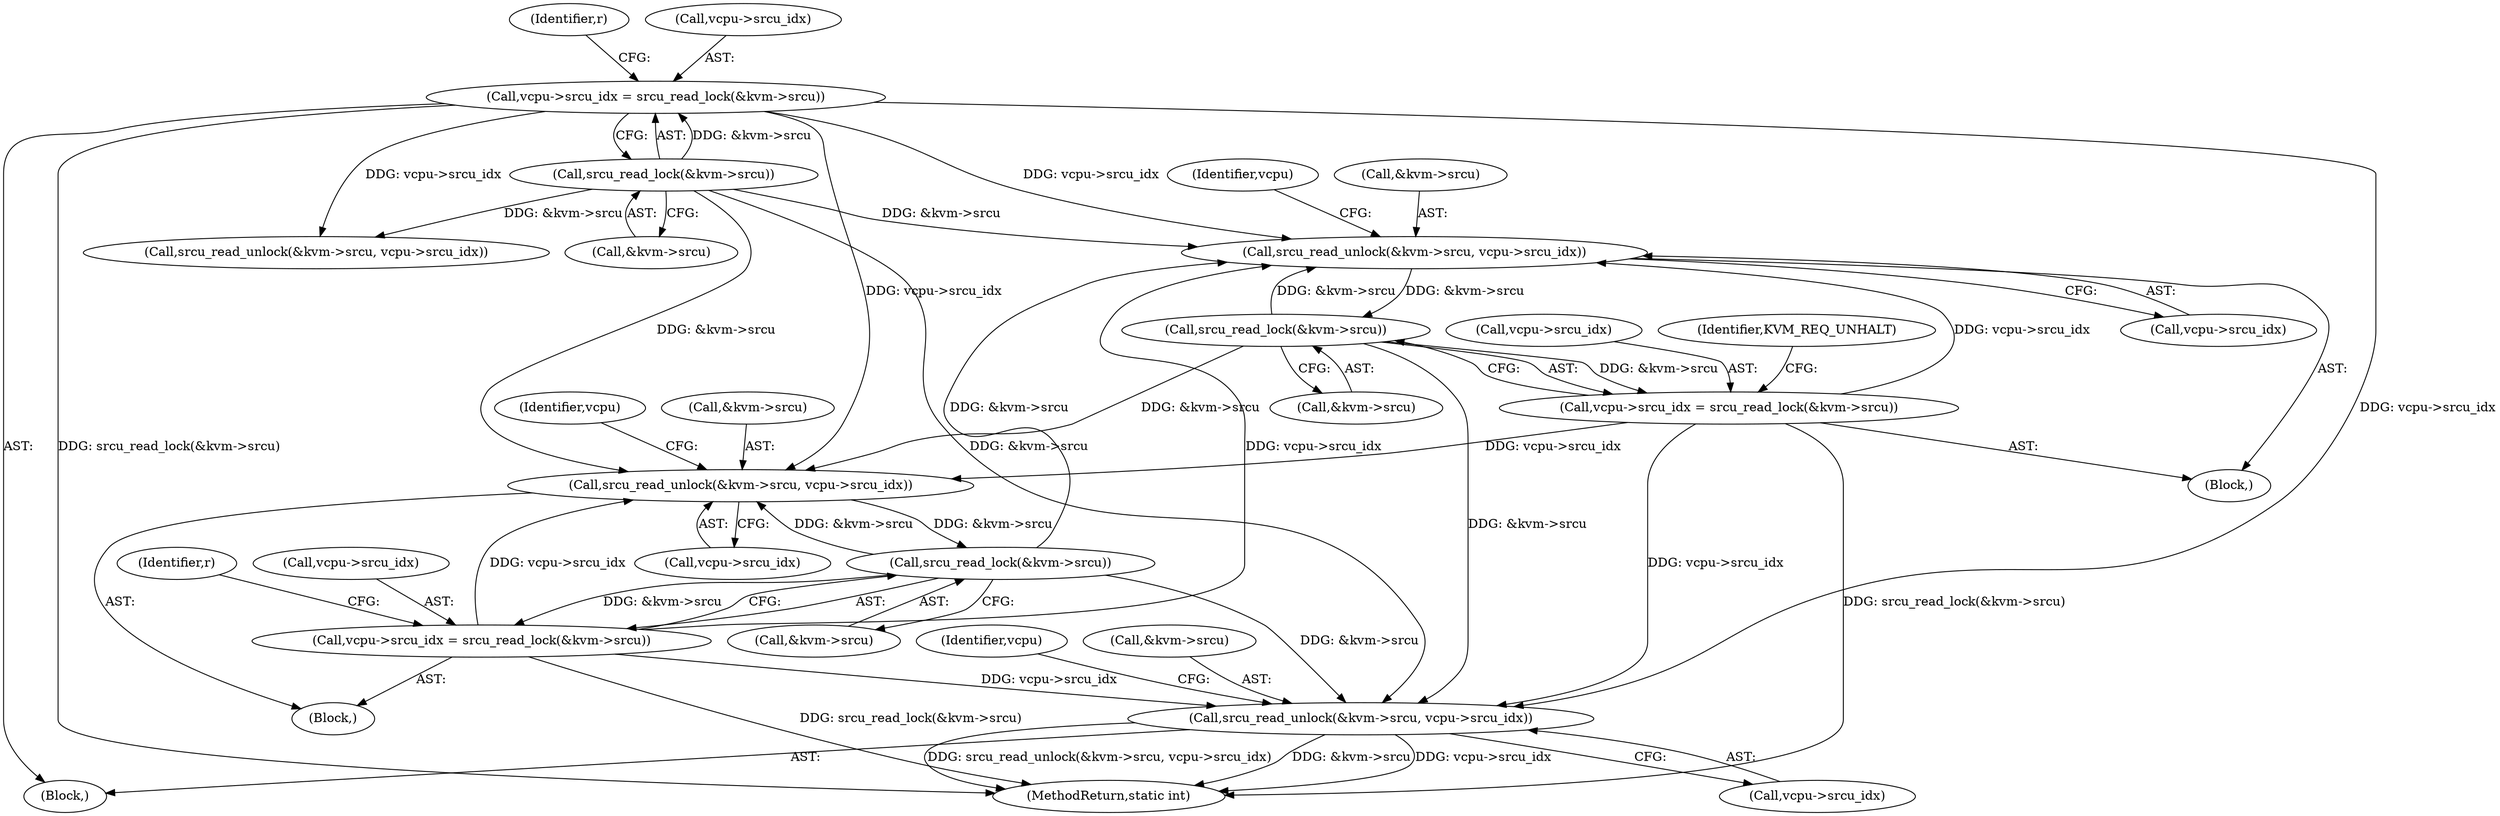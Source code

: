 digraph "0_linux_fda4e2e85589191b123d31cdc21fd33ee70f50fd_2@API" {
"1000167" [label="(Call,srcu_read_unlock(&kvm->srcu, vcpu->srcu_idx))"];
"1000181" [label="(Call,srcu_read_lock(&kvm->srcu))"];
"1000167" [label="(Call,srcu_read_unlock(&kvm->srcu, vcpu->srcu_idx))"];
"1000114" [label="(Call,srcu_read_lock(&kvm->srcu))"];
"1000313" [label="(Call,srcu_read_lock(&kvm->srcu))"];
"1000299" [label="(Call,srcu_read_unlock(&kvm->srcu, vcpu->srcu_idx))"];
"1000110" [label="(Call,vcpu->srcu_idx = srcu_read_lock(&kvm->srcu))"];
"1000177" [label="(Call,vcpu->srcu_idx = srcu_read_lock(&kvm->srcu))"];
"1000309" [label="(Call,vcpu->srcu_idx = srcu_read_lock(&kvm->srcu))"];
"1000318" [label="(Call,srcu_read_unlock(&kvm->srcu, vcpu->srcu_idx))"];
"1000120" [label="(Identifier,r)"];
"1000318" [label="(Call,srcu_read_unlock(&kvm->srcu, vcpu->srcu_idx))"];
"1000308" [label="(Identifier,vcpu)"];
"1000141" [label="(Identifier,r)"];
"1000176" [label="(Identifier,vcpu)"];
"1000102" [label="(Block,)"];
"1000126" [label="(Call,srcu_read_unlock(&kvm->srcu, vcpu->srcu_idx))"];
"1000167" [label="(Call,srcu_read_unlock(&kvm->srcu, vcpu->srcu_idx))"];
"1000323" [label="(Call,vcpu->srcu_idx)"];
"1000330" [label="(MethodReturn,static int)"];
"1000327" [label="(Identifier,vcpu)"];
"1000177" [label="(Call,vcpu->srcu_idx = srcu_read_lock(&kvm->srcu))"];
"1000178" [label="(Call,vcpu->srcu_idx)"];
"1000300" [label="(Call,&kvm->srcu)"];
"1000304" [label="(Call,vcpu->srcu_idx)"];
"1000182" [label="(Call,&kvm->srcu)"];
"1000114" [label="(Call,srcu_read_lock(&kvm->srcu))"];
"1000181" [label="(Call,srcu_read_lock(&kvm->srcu))"];
"1000313" [label="(Call,srcu_read_lock(&kvm->srcu))"];
"1000115" [label="(Call,&kvm->srcu)"];
"1000310" [label="(Call,vcpu->srcu_idx)"];
"1000166" [label="(Block,)"];
"1000188" [label="(Identifier,KVM_REQ_UNHALT)"];
"1000319" [label="(Call,&kvm->srcu)"];
"1000299" [label="(Call,srcu_read_unlock(&kvm->srcu, vcpu->srcu_idx))"];
"1000298" [label="(Block,)"];
"1000111" [label="(Call,vcpu->srcu_idx)"];
"1000314" [label="(Call,&kvm->srcu)"];
"1000172" [label="(Call,vcpu->srcu_idx)"];
"1000168" [label="(Call,&kvm->srcu)"];
"1000309" [label="(Call,vcpu->srcu_idx = srcu_read_lock(&kvm->srcu))"];
"1000110" [label="(Call,vcpu->srcu_idx = srcu_read_lock(&kvm->srcu))"];
"1000167" -> "1000166"  [label="AST: "];
"1000167" -> "1000172"  [label="CFG: "];
"1000168" -> "1000167"  [label="AST: "];
"1000172" -> "1000167"  [label="AST: "];
"1000176" -> "1000167"  [label="CFG: "];
"1000181" -> "1000167"  [label="DDG: &kvm->srcu"];
"1000114" -> "1000167"  [label="DDG: &kvm->srcu"];
"1000313" -> "1000167"  [label="DDG: &kvm->srcu"];
"1000110" -> "1000167"  [label="DDG: vcpu->srcu_idx"];
"1000177" -> "1000167"  [label="DDG: vcpu->srcu_idx"];
"1000309" -> "1000167"  [label="DDG: vcpu->srcu_idx"];
"1000167" -> "1000181"  [label="DDG: &kvm->srcu"];
"1000181" -> "1000177"  [label="AST: "];
"1000181" -> "1000182"  [label="CFG: "];
"1000182" -> "1000181"  [label="AST: "];
"1000177" -> "1000181"  [label="CFG: "];
"1000181" -> "1000177"  [label="DDG: &kvm->srcu"];
"1000181" -> "1000299"  [label="DDG: &kvm->srcu"];
"1000181" -> "1000318"  [label="DDG: &kvm->srcu"];
"1000114" -> "1000110"  [label="AST: "];
"1000114" -> "1000115"  [label="CFG: "];
"1000115" -> "1000114"  [label="AST: "];
"1000110" -> "1000114"  [label="CFG: "];
"1000114" -> "1000110"  [label="DDG: &kvm->srcu"];
"1000114" -> "1000126"  [label="DDG: &kvm->srcu"];
"1000114" -> "1000299"  [label="DDG: &kvm->srcu"];
"1000114" -> "1000318"  [label="DDG: &kvm->srcu"];
"1000313" -> "1000309"  [label="AST: "];
"1000313" -> "1000314"  [label="CFG: "];
"1000314" -> "1000313"  [label="AST: "];
"1000309" -> "1000313"  [label="CFG: "];
"1000313" -> "1000299"  [label="DDG: &kvm->srcu"];
"1000313" -> "1000309"  [label="DDG: &kvm->srcu"];
"1000299" -> "1000313"  [label="DDG: &kvm->srcu"];
"1000313" -> "1000318"  [label="DDG: &kvm->srcu"];
"1000299" -> "1000298"  [label="AST: "];
"1000299" -> "1000304"  [label="CFG: "];
"1000300" -> "1000299"  [label="AST: "];
"1000304" -> "1000299"  [label="AST: "];
"1000308" -> "1000299"  [label="CFG: "];
"1000110" -> "1000299"  [label="DDG: vcpu->srcu_idx"];
"1000177" -> "1000299"  [label="DDG: vcpu->srcu_idx"];
"1000309" -> "1000299"  [label="DDG: vcpu->srcu_idx"];
"1000110" -> "1000102"  [label="AST: "];
"1000111" -> "1000110"  [label="AST: "];
"1000120" -> "1000110"  [label="CFG: "];
"1000110" -> "1000330"  [label="DDG: srcu_read_lock(&kvm->srcu)"];
"1000110" -> "1000126"  [label="DDG: vcpu->srcu_idx"];
"1000110" -> "1000318"  [label="DDG: vcpu->srcu_idx"];
"1000177" -> "1000166"  [label="AST: "];
"1000178" -> "1000177"  [label="AST: "];
"1000188" -> "1000177"  [label="CFG: "];
"1000177" -> "1000330"  [label="DDG: srcu_read_lock(&kvm->srcu)"];
"1000177" -> "1000318"  [label="DDG: vcpu->srcu_idx"];
"1000309" -> "1000298"  [label="AST: "];
"1000310" -> "1000309"  [label="AST: "];
"1000141" -> "1000309"  [label="CFG: "];
"1000309" -> "1000330"  [label="DDG: srcu_read_lock(&kvm->srcu)"];
"1000309" -> "1000318"  [label="DDG: vcpu->srcu_idx"];
"1000318" -> "1000102"  [label="AST: "];
"1000318" -> "1000323"  [label="CFG: "];
"1000319" -> "1000318"  [label="AST: "];
"1000323" -> "1000318"  [label="AST: "];
"1000327" -> "1000318"  [label="CFG: "];
"1000318" -> "1000330"  [label="DDG: srcu_read_unlock(&kvm->srcu, vcpu->srcu_idx)"];
"1000318" -> "1000330"  [label="DDG: &kvm->srcu"];
"1000318" -> "1000330"  [label="DDG: vcpu->srcu_idx"];
}
